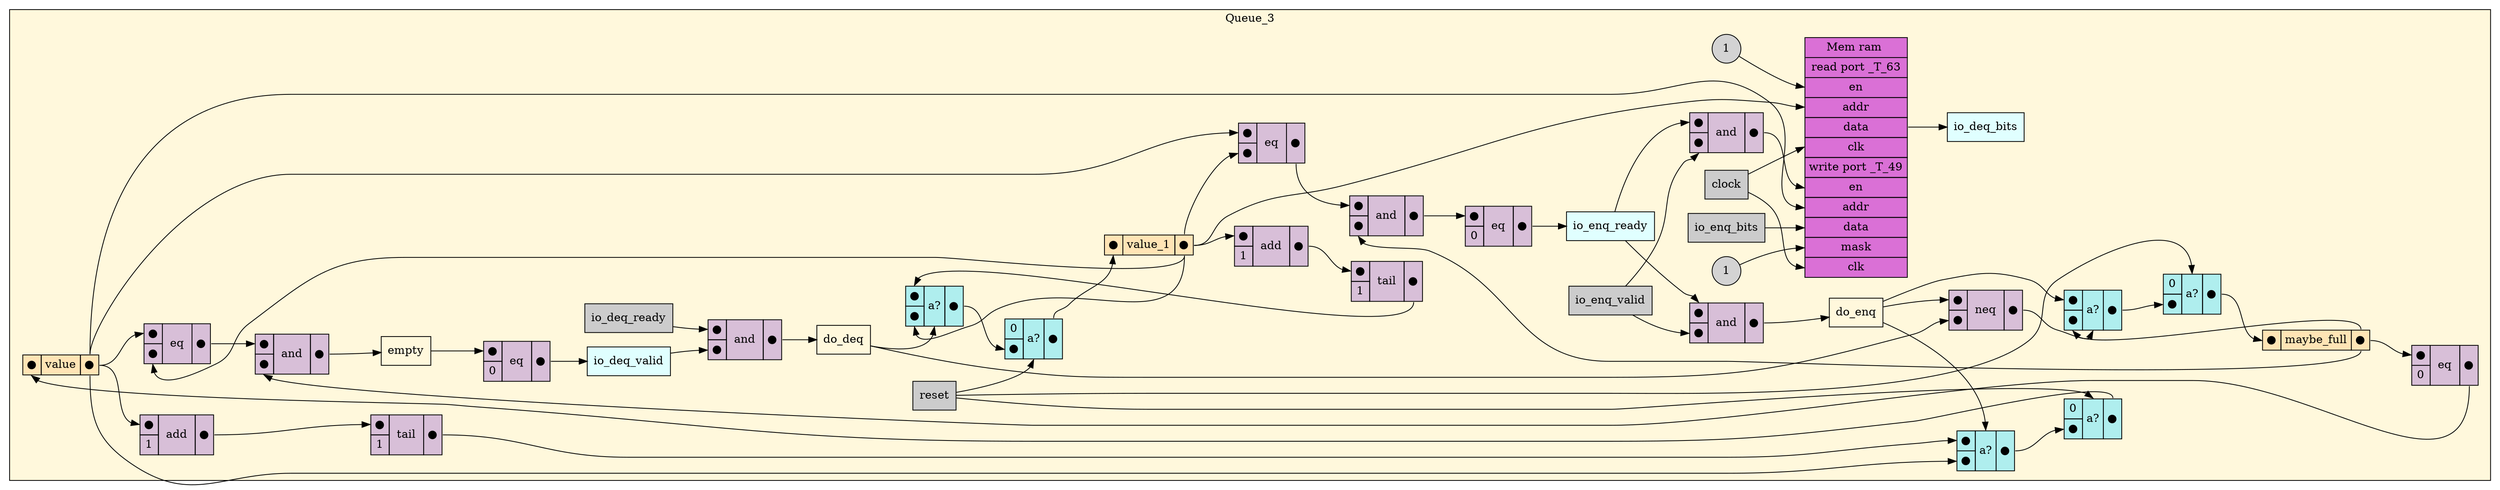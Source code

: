 digraph Queue_3 {
stylesheet = "styles.css"
rankdir="LR" 

subgraph cluster_Queue_3 {
  label="Queue_3"
  URL=""
  bgcolor="#FFF8DC"
  cluster_Queue_3_clock [shape = "rectangle" style="filled" fillcolor="#CCCCCC" label="clock" rank="0"]
     
cluster_Queue_3_reset [shape = "rectangle" style="filled" fillcolor="#CCCCCC" label="reset" rank="0"]
     
cluster_Queue_3_io_enq_valid [shape = "rectangle" style="filled" fillcolor="#CCCCCC" label="io_enq_valid" rank="0"]
     
cluster_Queue_3_io_enq_bits [shape = "rectangle" style="filled" fillcolor="#CCCCCC" label="io_enq_bits" rank="0"]
     
cluster_Queue_3_io_deq_ready [shape = "rectangle" style="filled" fillcolor="#CCCCCC" label="io_deq_ready" rank="0"]
     
cluster_Queue_3_io_enq_ready [shape = "rectangle" style="filled" fillcolor="#E0FFFF" label="io_enq_ready" rank="1000"]
     
cluster_Queue_3_io_deq_valid [shape = "rectangle" style="filled" fillcolor="#E0FFFF" label="io_deq_valid" rank="1000"]
     
cluster_Queue_3_io_deq_bits [shape = "rectangle" style="filled" fillcolor="#E0FFFF" label="io_deq_bits" rank="1000"]
     

struct_cluster_Queue_3_ram [shape="plaintext" label=<
<TABLE BORDER="0" CELLBORDER="1" CELLSPACING="0" CELLPADDING="4" BGCOLOR="#DA70D6">
  <TR>
    <TD>Mem ram </TD>
  </TR>
    
<TR><TD>read port _T_63</TD></TR>
            
<TR><TD PORT="_T_63_en">en</TD></TR>
          
<TR><TD PORT="_T_63_addr">addr</TD></TR>
          
<TR><TD PORT="_T_63_data">data</TD></TR>
          
<TR><TD PORT="_T_63_clk">clk</TD></TR>
    
<TR><TD>write port _T_49</TD></TR>
            
<TR><TD PORT="_T_49_en">en</TD></TR>
          
<TR><TD PORT="_T_49_addr">addr</TD></TR>
          
<TR><TD PORT="_T_49_data">data</TD></TR>
          
<TR><TD PORT="_T_49_mask">mask</TD></TR>
          
<TR><TD PORT="_T_49_clk">clk</TD></TR>
    
</TABLE>>];
    
struct_cluster_Queue_3_value [shape="plaintext" label=<
<TABLE BORDER="0" CELLBORDER="1" CELLSPACING="0" CELLPADDING="4" BGCOLOR="#FFE4B5">
  <TR>
    <TD PORT="in">&#x25cf;</TD>
    <TD>value</TD>
    <TD PORT="out">&#x25cf;</TD>
  </TR>
</TABLE>>];
struct_cluster_Queue_3_value_1 [shape="plaintext" label=<
<TABLE BORDER="0" CELLBORDER="1" CELLSPACING="0" CELLPADDING="4" BGCOLOR="#FFE4B5">
  <TR>
    <TD PORT="in">&#x25cf;</TD>
    <TD>value_1</TD>
    <TD PORT="out">&#x25cf;</TD>
  </TR>
</TABLE>>];
struct_cluster_Queue_3_maybe_full [shape="plaintext" label=<
<TABLE BORDER="0" CELLBORDER="1" CELLSPACING="0" CELLPADDING="4" BGCOLOR="#FFE4B5">
  <TR>
    <TD PORT="in">&#x25cf;</TD>
    <TD>maybe_full</TD>
    <TD PORT="out">&#x25cf;</TD>
  </TR>
</TABLE>>];
cluster_Queue_3_empty [label = "empty" shape="rectangle"]; 

op_and_13443 [shape = "plaintext" label=<
<TABLE BORDER="0" CELLBORDER="1" CELLSPACING="0" CELLPADDING="4" BGCOLOR="#D8BFD8">
  <TR>
    <TD PORT="in1">&#x25cf;</TD>
    <TD ROWSPAN="2" > and </TD>
    <TD ROWSPAN="2" PORT="out">&#x25cf;</TD>
  </TR>
  <TR>
    <TD PORT="in2">&#x25cf;</TD>
  </TR>
</TABLE>>];
       

op_eq_13444 [shape = "plaintext" label=<
<TABLE BORDER="0" CELLBORDER="1" CELLSPACING="0" CELLPADDING="4" BGCOLOR="#D8BFD8">
  <TR>
    <TD PORT="in1">&#x25cf;</TD>
    <TD ROWSPAN="2" > eq </TD>
    <TD ROWSPAN="2" PORT="out">&#x25cf;</TD>
  </TR>
  <TR>
    <TD PORT="in2">&#x25cf;</TD>
  </TR>
</TABLE>>];
       

op_eq_13445 [shape = "plaintext" label=<
<TABLE BORDER="0" CELLBORDER="1" CELLSPACING="0" CELLPADDING="4" BGCOLOR="#D8BFD8">
  <TR>
    <TD PORT="in1">&#x25cf;</TD>
    <TD ROWSPAN="2" > eq </TD>
    <TD ROWSPAN="2" PORT="out">&#x25cf;</TD>
  </TR>
  <TR>
    <TD PORT="in2">0</TD>
  </TR>
</TABLE>>];
       
cluster_Queue_3_do_enq [label = "do_enq" shape="rectangle"]; 

op_and_13446 [shape = "plaintext" label=<
<TABLE BORDER="0" CELLBORDER="1" CELLSPACING="0" CELLPADDING="4" BGCOLOR="#D8BFD8">
  <TR>
    <TD PORT="in1">&#x25cf;</TD>
    <TD ROWSPAN="2" > and </TD>
    <TD ROWSPAN="2" PORT="out">&#x25cf;</TD>
  </TR>
  <TR>
    <TD PORT="in2">&#x25cf;</TD>
  </TR>
</TABLE>>];
       
cluster_Queue_3_do_deq [label = "do_deq" shape="rectangle"]; 

op_and_13447 [shape = "plaintext" label=<
<TABLE BORDER="0" CELLBORDER="1" CELLSPACING="0" CELLPADDING="4" BGCOLOR="#D8BFD8">
  <TR>
    <TD PORT="in1">&#x25cf;</TD>
    <TD ROWSPAN="2" > and </TD>
    <TD ROWSPAN="2" PORT="out">&#x25cf;</TD>
  </TR>
  <TR>
    <TD PORT="in2">&#x25cf;</TD>
  </TR>
</TABLE>>];
       

op_eq_13448 [shape = "plaintext" label=<
<TABLE BORDER="0" CELLBORDER="1" CELLSPACING="0" CELLPADDING="4" BGCOLOR="#D8BFD8">
  <TR>
    <TD PORT="in1">&#x25cf;</TD>
    <TD ROWSPAN="2" > eq </TD>
    <TD ROWSPAN="2" PORT="out">&#x25cf;</TD>
  </TR>
  <TR>
    <TD PORT="in2">0</TD>
  </TR>
</TABLE>>];
       

op_and_13449 [shape = "plaintext" label=<
<TABLE BORDER="0" CELLBORDER="1" CELLSPACING="0" CELLPADDING="4" BGCOLOR="#D8BFD8">
  <TR>
    <TD PORT="in1">&#x25cf;</TD>
    <TD ROWSPAN="2" > and </TD>
    <TD ROWSPAN="2" PORT="out">&#x25cf;</TD>
  </TR>
  <TR>
    <TD PORT="in2">&#x25cf;</TD>
  </TR>
</TABLE>>];
       

op_eq_13450 [shape = "plaintext" label=<
<TABLE BORDER="0" CELLBORDER="1" CELLSPACING="0" CELLPADDING="4" BGCOLOR="#D8BFD8">
  <TR>
    <TD PORT="in1">&#x25cf;</TD>
    <TD ROWSPAN="2" > eq </TD>
    <TD ROWSPAN="2" PORT="out">&#x25cf;</TD>
  </TR>
  <TR>
    <TD PORT="in2">&#x25cf;</TD>
  </TR>
</TABLE>>];
       

op_eq_13451 [shape = "plaintext" label=<
<TABLE BORDER="0" CELLBORDER="1" CELLSPACING="0" CELLPADDING="4" BGCOLOR="#D8BFD8">
  <TR>
    <TD PORT="in1">&#x25cf;</TD>
    <TD ROWSPAN="2" > eq </TD>
    <TD ROWSPAN="2" PORT="out">&#x25cf;</TD>
  </TR>
  <TR>
    <TD PORT="in2">0</TD>
  </TR>
</TABLE>>];
       

mux_948148993 [shape = "plaintext" label=<
<TABLE BORDER="0" CELLBORDER="1" CELLSPACING="0" CELLPADDING="4" BGCOLOR="#AFEEEE">
  <TR>
    <TD PORT="in1">0</TD>
    <TD ROWSPAN="2" PORT="select">a?</TD>
    <TD ROWSPAN="2" PORT="out">&#x25cf;</TD>
  </TR>
  <TR>
    <TD PORT="in2">&#x25cf;</TD>
  </TR>
</TABLE>>];
       

mux_1061973584 [shape = "plaintext" label=<
<TABLE BORDER="0" CELLBORDER="1" CELLSPACING="0" CELLPADDING="4" BGCOLOR="#AFEEEE">
  <TR>
    <TD PORT="in1">&#x25cf;</TD>
    <TD ROWSPAN="2" PORT="select">a?</TD>
    <TD ROWSPAN="2" PORT="out">&#x25cf;</TD>
  </TR>
  <TR>
    <TD PORT="in2">&#x25cf;</TD>
  </TR>
</TABLE>>];
       

op_tail_13452 [shape = "plaintext" label=<
<TABLE BORDER="0" CELLBORDER="1" CELLSPACING="0" CELLPADDING="4" BGCOLOR="#D8BFD8">
  <TR>
    <TD PORT="in1">&#x25cf;</TD>
    <TD ROWSPAN="2" > tail </TD>
    <TD ROWSPAN="2" PORT="out">&#x25cf;</TD>
  </TR>
  <TR>
    <TD>1</TD>
  </TR>
</TABLE>>];
       

op_add_13453 [shape = "plaintext" label=<
<TABLE BORDER="0" CELLBORDER="1" CELLSPACING="0" CELLPADDING="4" BGCOLOR="#D8BFD8">
  <TR>
    <TD PORT="in1">&#x25cf;</TD>
    <TD ROWSPAN="2" > add </TD>
    <TD ROWSPAN="2" PORT="out">&#x25cf;</TD>
  </TR>
  <TR>
    <TD PORT="in2">1</TD>
  </TR>
</TABLE>>];
       

mux_1038071030 [shape = "plaintext" label=<
<TABLE BORDER="0" CELLBORDER="1" CELLSPACING="0" CELLPADDING="4" BGCOLOR="#AFEEEE">
  <TR>
    <TD PORT="in1">0</TD>
    <TD ROWSPAN="2" PORT="select">a?</TD>
    <TD ROWSPAN="2" PORT="out">&#x25cf;</TD>
  </TR>
  <TR>
    <TD PORT="in2">&#x25cf;</TD>
  </TR>
</TABLE>>];
       

mux_1216025039 [shape = "plaintext" label=<
<TABLE BORDER="0" CELLBORDER="1" CELLSPACING="0" CELLPADDING="4" BGCOLOR="#AFEEEE">
  <TR>
    <TD PORT="in1">&#x25cf;</TD>
    <TD ROWSPAN="2" PORT="select">a?</TD>
    <TD ROWSPAN="2" PORT="out">&#x25cf;</TD>
  </TR>
  <TR>
    <TD PORT="in2">&#x25cf;</TD>
  </TR>
</TABLE>>];
       

op_tail_13454 [shape = "plaintext" label=<
<TABLE BORDER="0" CELLBORDER="1" CELLSPACING="0" CELLPADDING="4" BGCOLOR="#D8BFD8">
  <TR>
    <TD PORT="in1">&#x25cf;</TD>
    <TD ROWSPAN="2" > tail </TD>
    <TD ROWSPAN="2" PORT="out">&#x25cf;</TD>
  </TR>
  <TR>
    <TD>1</TD>
  </TR>
</TABLE>>];
       

op_add_13455 [shape = "plaintext" label=<
<TABLE BORDER="0" CELLBORDER="1" CELLSPACING="0" CELLPADDING="4" BGCOLOR="#D8BFD8">
  <TR>
    <TD PORT="in1">&#x25cf;</TD>
    <TD ROWSPAN="2" > add </TD>
    <TD ROWSPAN="2" PORT="out">&#x25cf;</TD>
  </TR>
  <TR>
    <TD PORT="in2">1</TD>
  </TR>
</TABLE>>];
       

mux_445875220 [shape = "plaintext" label=<
<TABLE BORDER="0" CELLBORDER="1" CELLSPACING="0" CELLPADDING="4" BGCOLOR="#AFEEEE">
  <TR>
    <TD PORT="in1">0</TD>
    <TD ROWSPAN="2" PORT="select">a?</TD>
    <TD ROWSPAN="2" PORT="out">&#x25cf;</TD>
  </TR>
  <TR>
    <TD PORT="in2">&#x25cf;</TD>
  </TR>
</TABLE>>];
       

mux_976721746 [shape = "plaintext" label=<
<TABLE BORDER="0" CELLBORDER="1" CELLSPACING="0" CELLPADDING="4" BGCOLOR="#AFEEEE">
  <TR>
    <TD PORT="in1">&#x25cf;</TD>
    <TD ROWSPAN="2" PORT="select">a?</TD>
    <TD ROWSPAN="2" PORT="out">&#x25cf;</TD>
  </TR>
  <TR>
    <TD PORT="in2">&#x25cf;</TD>
  </TR>
</TABLE>>];
       

op_neq_13456 [shape = "plaintext" label=<
<TABLE BORDER="0" CELLBORDER="1" CELLSPACING="0" CELLPADDING="4" BGCOLOR="#D8BFD8">
  <TR>
    <TD PORT="in1">&#x25cf;</TD>
    <TD ROWSPAN="2" > neq </TD>
    <TD ROWSPAN="2" PORT="out">&#x25cf;</TD>
  </TR>
  <TR>
    <TD PORT="in2">&#x25cf;</TD>
  </TR>
</TABLE>>];
       
cluster_Queue_3_lit13457 [shape="circle" style="filled" BGCOLOR="#C0C0C0" label="1"]
     

op_and_13458 [shape = "plaintext" label=<
<TABLE BORDER="0" CELLBORDER="1" CELLSPACING="0" CELLPADDING="4" BGCOLOR="#D8BFD8">
  <TR>
    <TD PORT="in1">&#x25cf;</TD>
    <TD ROWSPAN="2" > and </TD>
    <TD ROWSPAN="2" PORT="out">&#x25cf;</TD>
  </TR>
  <TR>
    <TD PORT="in2">&#x25cf;</TD>
  </TR>
</TABLE>>];
       
cluster_Queue_3_lit13459 [shape="circle" style="filled" BGCOLOR="#C0C0C0" label="1"]
     

  struct_cluster_Queue_3_value_1:out -> op_add_13455:in1
  op_eq_13445:out -> op_and_13443:in2
  op_add_13455:out -> op_tail_13454:in1
  cluster_Queue_3_do_deq -> mux_1216025039:select
  cluster_Queue_3_lit13459 -> struct_cluster_Queue_3_ram:_T_49_mask
  cluster_Queue_3_io_deq_valid -> op_and_13447:in2
  op_and_13447:out -> cluster_Queue_3_do_deq
  cluster_Queue_3_io_enq_ready -> op_and_13446:in1
  cluster_Queue_3_do_deq -> op_neq_13456:in2
  cluster_Queue_3_reset -> mux_1038071030:select
  struct_cluster_Queue_3_maybe_full:out -> mux_976721746:in2
  mux_445875220:out -> struct_cluster_Queue_3_maybe_full:in
  struct_cluster_Queue_3_maybe_full:out -> op_eq_13445:in1
  mux_948148993:out -> struct_cluster_Queue_3_value:in
  cluster_Queue_3_do_enq -> mux_1061973584:select
  cluster_Queue_3_empty -> op_eq_13451:in1
  op_tail_13454:out -> mux_1216025039:in1
  op_neq_13456:out -> mux_976721746:select
  op_and_13443:out -> cluster_Queue_3_empty
  cluster_Queue_3_clock -> struct_cluster_Queue_3_ram:_T_63_clk
  op_and_13458:out -> struct_cluster_Queue_3_ram:_T_49_en
  cluster_Queue_3_do_enq -> op_neq_13456:in1
  struct_cluster_Queue_3_value:out -> struct_cluster_Queue_3_ram:_T_49_addr
  struct_cluster_Queue_3_value:out -> op_add_13453:in1
  op_eq_13444:out -> op_and_13443:in1
  op_eq_13448:out -> cluster_Queue_3_io_enq_ready
  struct_cluster_Queue_3_value_1:out -> op_eq_13444:in2
  cluster_Queue_3_io_deq_ready -> op_and_13447:in1
  cluster_Queue_3_reset -> mux_445875220:select
  mux_1216025039:out -> mux_1038071030:in2
  cluster_Queue_3_do_enq -> mux_976721746:in1
  struct_cluster_Queue_3_maybe_full:out -> op_and_13449:in2
  op_eq_13451:out -> cluster_Queue_3_io_deq_valid
  op_and_13446:out -> cluster_Queue_3_do_enq
  struct_cluster_Queue_3_value_1:out -> op_eq_13450:in2
  cluster_Queue_3_io_enq_valid -> op_and_13458:in2
  mux_976721746:out -> mux_445875220:in2
  op_add_13453:out -> op_tail_13452:in1
  mux_1038071030:out -> struct_cluster_Queue_3_value_1:in
  cluster_Queue_3_clock -> struct_cluster_Queue_3_ram:_T_49_clk
  cluster_Queue_3_io_enq_bits -> struct_cluster_Queue_3_ram:_T_49_data
  struct_cluster_Queue_3_value_1:out -> struct_cluster_Queue_3_ram:_T_63_addr
  struct_cluster_Queue_3_ram:_T_63_data -> cluster_Queue_3_io_deq_bits
  cluster_Queue_3_lit13457 -> struct_cluster_Queue_3_ram:_T_63_en
  mux_1061973584:out -> mux_948148993:in2
  cluster_Queue_3_io_enq_valid -> op_and_13446:in2
  cluster_Queue_3_reset -> mux_948148993:select
  struct_cluster_Queue_3_value:out -> mux_1061973584:in2
  cluster_Queue_3_io_enq_ready -> op_and_13458:in1
  struct_cluster_Queue_3_value:out -> op_eq_13444:in1
  op_eq_13450:out -> op_and_13449:in1
  struct_cluster_Queue_3_value_1:out -> mux_1216025039:in2
  op_and_13449:out -> op_eq_13448:in1
  struct_cluster_Queue_3_value:out -> op_eq_13450:in1
  op_tail_13452:out -> mux_1061973584:in1
  
  
}
     
}
